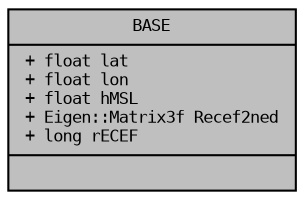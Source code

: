 digraph "BASE"
{
 // LATEX_PDF_SIZE
  bgcolor="transparent";
  edge [fontname="DejaVuSansMono",fontsize="8",labelfontname="DejaVuSansMono",labelfontsize="8"];
  node [fontname="DejaVuSansMono",fontsize="8",shape=record];
  Node1 [label="{BASE\n|+ float lat\l+ float lon\l+ float hMSL\l+ Eigen::Matrix3f Recef2ned\l+ long rECEF\l|}",height=0.2,width=0.4,color="black", fillcolor="grey75", style="filled", fontcolor="black",tooltip=" "];
}
